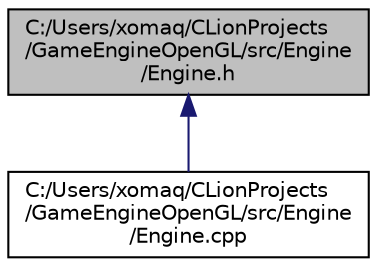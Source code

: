 digraph "C:/Users/xomaq/CLionProjects/GameEngineOpenGL/src/Engine/Engine.h"
{
 // LATEX_PDF_SIZE
  edge [fontname="Helvetica",fontsize="10",labelfontname="Helvetica",labelfontsize="10"];
  node [fontname="Helvetica",fontsize="10",shape=record];
  Node1 [label="C:/Users/xomaq/CLionProjects\l/GameEngineOpenGL/src/Engine\l/Engine.h",height=0.2,width=0.4,color="black", fillcolor="grey75", style="filled", fontcolor="black",tooltip="Основное представление интерфейса движка TOP DOWN шутера"];
  Node1 -> Node2 [dir="back",color="midnightblue",fontsize="10",style="solid",fontname="Helvetica"];
  Node2 [label="C:/Users/xomaq/CLionProjects\l/GameEngineOpenGL/src/Engine\l/Engine.cpp",height=0.2,width=0.4,color="black", fillcolor="white", style="filled",URL="$_engine_8cpp.html",tooltip=" "];
}
